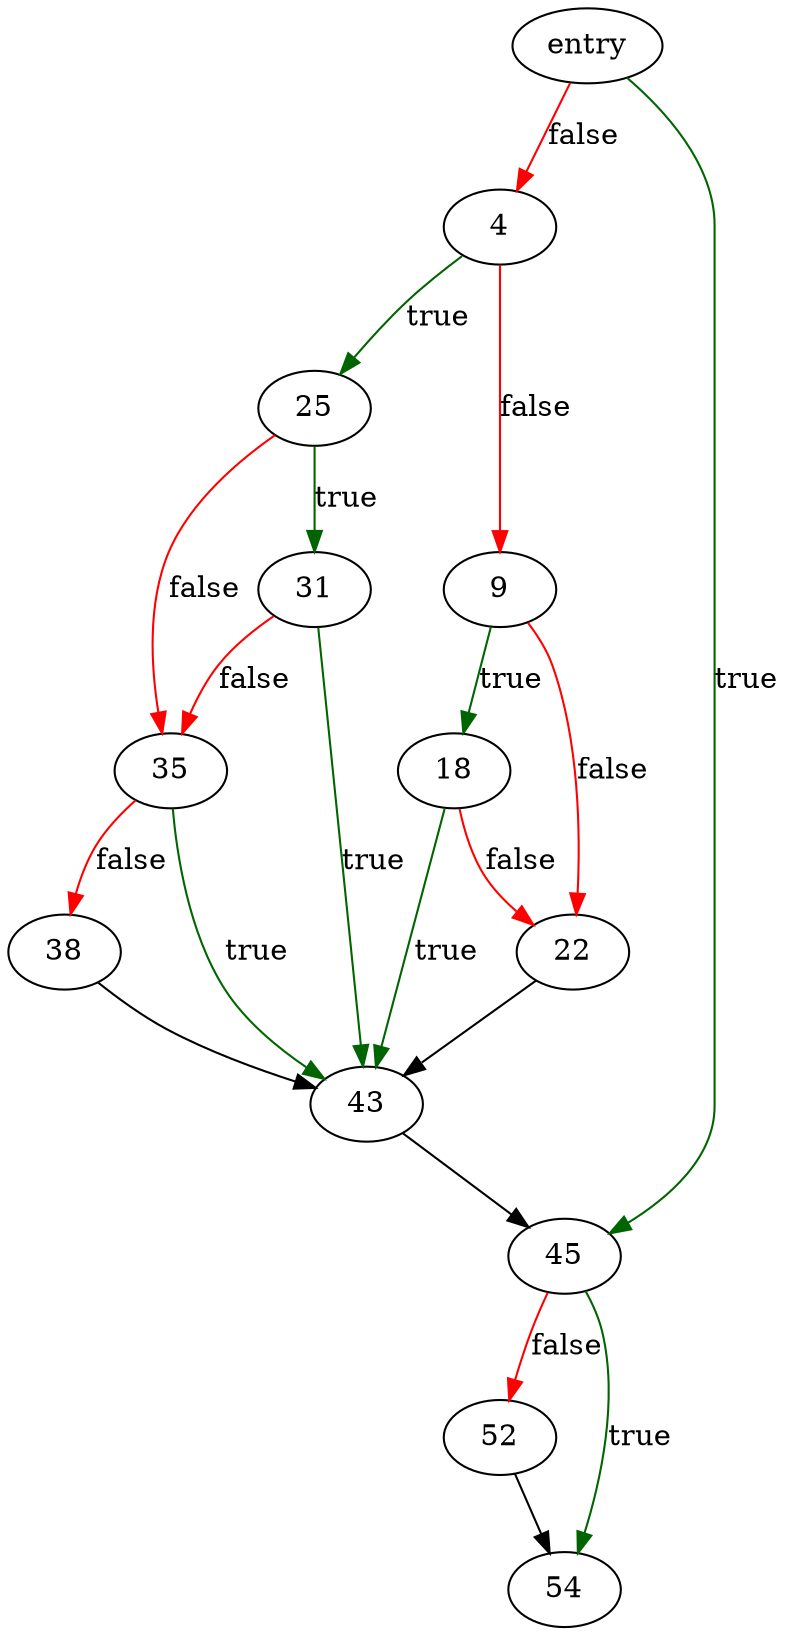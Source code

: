 digraph "check_and_close" {
	// Node definitions.
	1 [label=entry];
	4;
	9;
	18;
	22;
	25;
	31;
	35;
	38;
	43;
	45;
	52;
	54;

	// Edge definitions.
	1 -> 4 [
		color=red
		label=false
	];
	1 -> 45 [
		color=darkgreen
		label=true
	];
	4 -> 9 [
		color=red
		label=false
	];
	4 -> 25 [
		color=darkgreen
		label=true
	];
	9 -> 18 [
		color=darkgreen
		label=true
	];
	9 -> 22 [
		color=red
		label=false
	];
	18 -> 22 [
		color=red
		label=false
	];
	18 -> 43 [
		color=darkgreen
		label=true
	];
	22 -> 43;
	25 -> 31 [
		color=darkgreen
		label=true
	];
	25 -> 35 [
		color=red
		label=false
	];
	31 -> 35 [
		color=red
		label=false
	];
	31 -> 43 [
		color=darkgreen
		label=true
	];
	35 -> 38 [
		color=red
		label=false
	];
	35 -> 43 [
		color=darkgreen
		label=true
	];
	38 -> 43;
	43 -> 45;
	45 -> 52 [
		color=red
		label=false
	];
	45 -> 54 [
		color=darkgreen
		label=true
	];
	52 -> 54;
}